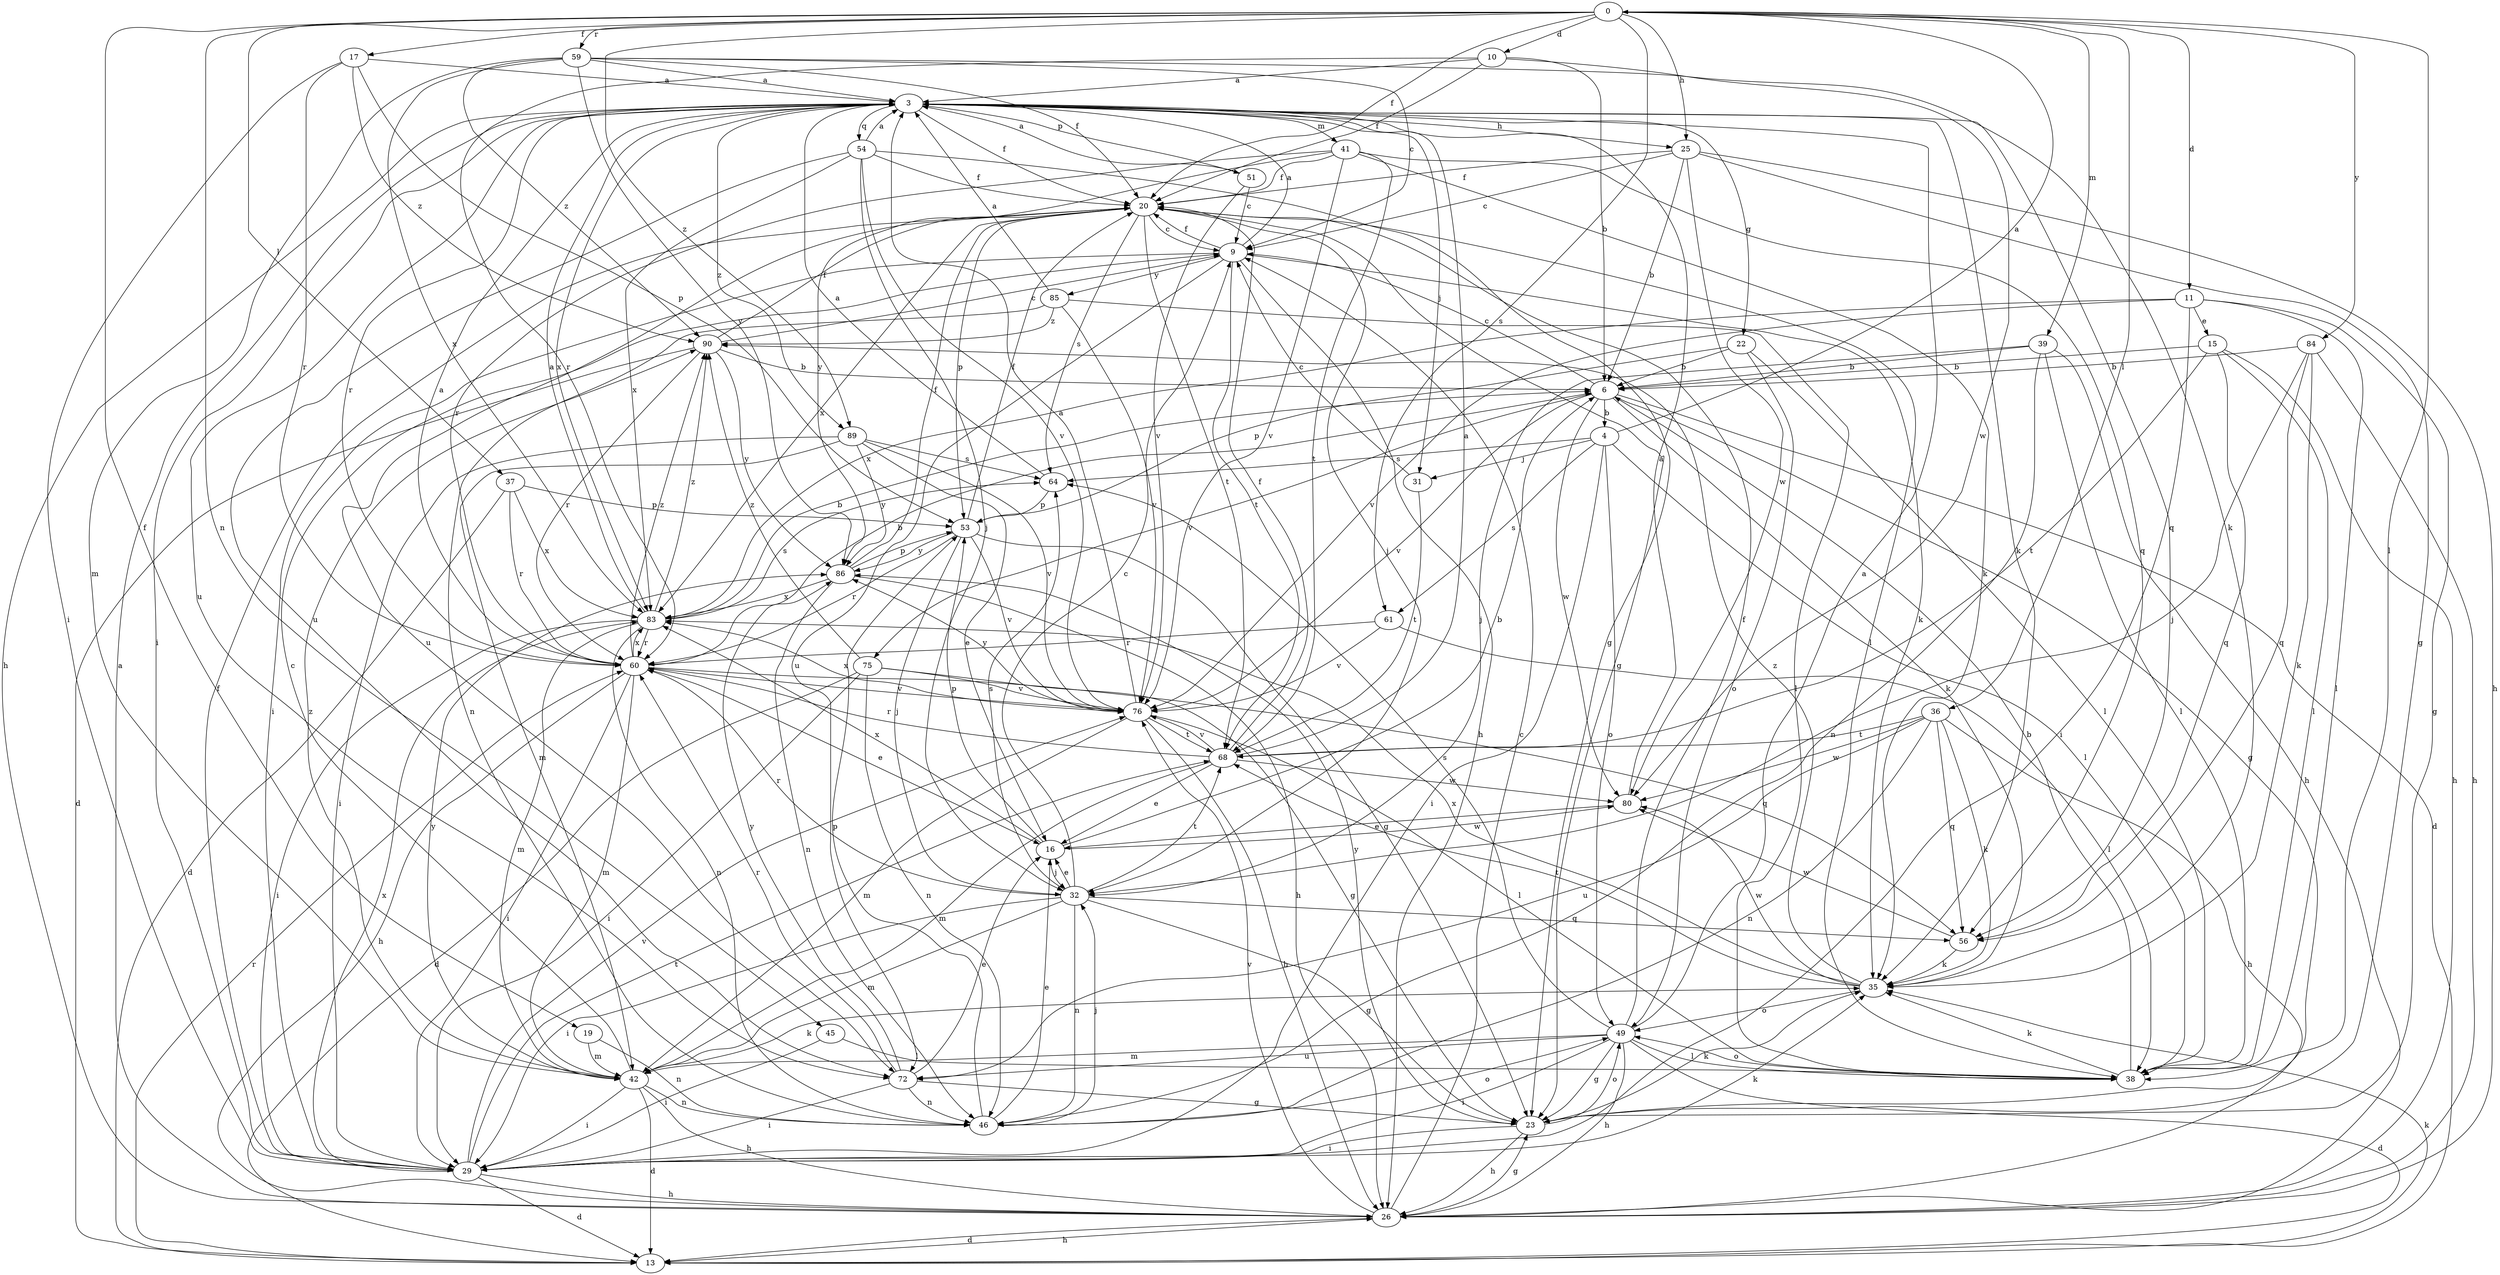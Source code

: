 strict digraph  {
0;
3;
4;
6;
9;
10;
11;
13;
15;
16;
17;
19;
20;
22;
23;
25;
26;
29;
31;
32;
35;
36;
37;
38;
39;
41;
42;
45;
46;
49;
51;
53;
54;
56;
59;
60;
61;
64;
68;
72;
75;
76;
80;
83;
84;
85;
86;
89;
90;
0 -> 10  [label=d];
0 -> 11  [label=d];
0 -> 17  [label=f];
0 -> 19  [label=f];
0 -> 20  [label=f];
0 -> 25  [label=h];
0 -> 36  [label=l];
0 -> 37  [label=l];
0 -> 38  [label=l];
0 -> 39  [label=m];
0 -> 45  [label=n];
0 -> 59  [label=r];
0 -> 61  [label=s];
0 -> 84  [label=y];
0 -> 89  [label=z];
3 -> 20  [label=f];
3 -> 22  [label=g];
3 -> 25  [label=h];
3 -> 26  [label=h];
3 -> 29  [label=i];
3 -> 31  [label=j];
3 -> 35  [label=k];
3 -> 41  [label=m];
3 -> 51  [label=p];
3 -> 54  [label=q];
3 -> 56  [label=q];
3 -> 60  [label=r];
3 -> 72  [label=u];
3 -> 83  [label=x];
3 -> 89  [label=z];
4 -> 0  [label=a];
4 -> 29  [label=i];
4 -> 31  [label=j];
4 -> 38  [label=l];
4 -> 49  [label=o];
4 -> 61  [label=s];
4 -> 64  [label=s];
6 -> 4  [label=b];
6 -> 9  [label=c];
6 -> 13  [label=d];
6 -> 23  [label=g];
6 -> 35  [label=k];
6 -> 75  [label=v];
6 -> 76  [label=v];
6 -> 80  [label=w];
9 -> 3  [label=a];
9 -> 20  [label=f];
9 -> 26  [label=h];
9 -> 29  [label=i];
9 -> 35  [label=k];
9 -> 68  [label=t];
9 -> 72  [label=u];
9 -> 85  [label=y];
10 -> 3  [label=a];
10 -> 6  [label=b];
10 -> 20  [label=f];
10 -> 60  [label=r];
10 -> 80  [label=w];
11 -> 15  [label=e];
11 -> 23  [label=g];
11 -> 29  [label=i];
11 -> 38  [label=l];
11 -> 76  [label=v];
11 -> 83  [label=x];
13 -> 26  [label=h];
13 -> 35  [label=k];
13 -> 60  [label=r];
15 -> 6  [label=b];
15 -> 26  [label=h];
15 -> 38  [label=l];
15 -> 56  [label=q];
15 -> 68  [label=t];
16 -> 6  [label=b];
16 -> 32  [label=j];
16 -> 53  [label=p];
16 -> 80  [label=w];
16 -> 83  [label=x];
17 -> 3  [label=a];
17 -> 29  [label=i];
17 -> 53  [label=p];
17 -> 60  [label=r];
17 -> 90  [label=z];
19 -> 42  [label=m];
19 -> 46  [label=n];
20 -> 9  [label=c];
20 -> 23  [label=g];
20 -> 32  [label=j];
20 -> 38  [label=l];
20 -> 53  [label=p];
20 -> 64  [label=s];
20 -> 68  [label=t];
20 -> 72  [label=u];
20 -> 83  [label=x];
22 -> 6  [label=b];
22 -> 38  [label=l];
22 -> 49  [label=o];
22 -> 53  [label=p];
23 -> 26  [label=h];
23 -> 29  [label=i];
23 -> 35  [label=k];
23 -> 49  [label=o];
23 -> 86  [label=y];
25 -> 6  [label=b];
25 -> 9  [label=c];
25 -> 20  [label=f];
25 -> 23  [label=g];
25 -> 26  [label=h];
25 -> 80  [label=w];
26 -> 3  [label=a];
26 -> 9  [label=c];
26 -> 13  [label=d];
26 -> 23  [label=g];
26 -> 76  [label=v];
29 -> 13  [label=d];
29 -> 20  [label=f];
29 -> 26  [label=h];
29 -> 35  [label=k];
29 -> 68  [label=t];
29 -> 76  [label=v];
29 -> 83  [label=x];
31 -> 9  [label=c];
31 -> 68  [label=t];
32 -> 9  [label=c];
32 -> 16  [label=e];
32 -> 23  [label=g];
32 -> 29  [label=i];
32 -> 42  [label=m];
32 -> 46  [label=n];
32 -> 56  [label=q];
32 -> 60  [label=r];
32 -> 64  [label=s];
32 -> 68  [label=t];
35 -> 49  [label=o];
35 -> 68  [label=t];
35 -> 80  [label=w];
35 -> 83  [label=x];
35 -> 90  [label=z];
36 -> 26  [label=h];
36 -> 35  [label=k];
36 -> 46  [label=n];
36 -> 56  [label=q];
36 -> 68  [label=t];
36 -> 72  [label=u];
36 -> 80  [label=w];
37 -> 13  [label=d];
37 -> 53  [label=p];
37 -> 60  [label=r];
37 -> 83  [label=x];
38 -> 6  [label=b];
38 -> 35  [label=k];
38 -> 49  [label=o];
39 -> 6  [label=b];
39 -> 26  [label=h];
39 -> 32  [label=j];
39 -> 38  [label=l];
39 -> 46  [label=n];
41 -> 20  [label=f];
41 -> 35  [label=k];
41 -> 56  [label=q];
41 -> 60  [label=r];
41 -> 68  [label=t];
41 -> 76  [label=v];
41 -> 86  [label=y];
42 -> 9  [label=c];
42 -> 13  [label=d];
42 -> 26  [label=h];
42 -> 29  [label=i];
42 -> 35  [label=k];
42 -> 46  [label=n];
42 -> 86  [label=y];
42 -> 90  [label=z];
45 -> 29  [label=i];
45 -> 38  [label=l];
46 -> 16  [label=e];
46 -> 32  [label=j];
46 -> 49  [label=o];
46 -> 53  [label=p];
49 -> 3  [label=a];
49 -> 13  [label=d];
49 -> 20  [label=f];
49 -> 23  [label=g];
49 -> 26  [label=h];
49 -> 29  [label=i];
49 -> 38  [label=l];
49 -> 42  [label=m];
49 -> 64  [label=s];
49 -> 72  [label=u];
51 -> 3  [label=a];
51 -> 9  [label=c];
51 -> 76  [label=v];
53 -> 20  [label=f];
53 -> 23  [label=g];
53 -> 32  [label=j];
53 -> 60  [label=r];
53 -> 76  [label=v];
53 -> 86  [label=y];
54 -> 3  [label=a];
54 -> 20  [label=f];
54 -> 23  [label=g];
54 -> 32  [label=j];
54 -> 72  [label=u];
54 -> 76  [label=v];
54 -> 83  [label=x];
56 -> 35  [label=k];
56 -> 80  [label=w];
59 -> 3  [label=a];
59 -> 9  [label=c];
59 -> 20  [label=f];
59 -> 35  [label=k];
59 -> 42  [label=m];
59 -> 83  [label=x];
59 -> 86  [label=y];
59 -> 90  [label=z];
60 -> 3  [label=a];
60 -> 6  [label=b];
60 -> 16  [label=e];
60 -> 26  [label=h];
60 -> 29  [label=i];
60 -> 42  [label=m];
60 -> 56  [label=q];
60 -> 76  [label=v];
60 -> 83  [label=x];
60 -> 90  [label=z];
61 -> 38  [label=l];
61 -> 60  [label=r];
61 -> 76  [label=v];
64 -> 3  [label=a];
64 -> 53  [label=p];
68 -> 3  [label=a];
68 -> 16  [label=e];
68 -> 20  [label=f];
68 -> 42  [label=m];
68 -> 60  [label=r];
68 -> 76  [label=v];
68 -> 80  [label=w];
72 -> 16  [label=e];
72 -> 23  [label=g];
72 -> 29  [label=i];
72 -> 46  [label=n];
72 -> 60  [label=r];
72 -> 86  [label=y];
75 -> 13  [label=d];
75 -> 23  [label=g];
75 -> 29  [label=i];
75 -> 46  [label=n];
75 -> 76  [label=v];
75 -> 90  [label=z];
76 -> 3  [label=a];
76 -> 26  [label=h];
76 -> 38  [label=l];
76 -> 42  [label=m];
76 -> 68  [label=t];
76 -> 83  [label=x];
76 -> 86  [label=y];
80 -> 3  [label=a];
80 -> 16  [label=e];
83 -> 3  [label=a];
83 -> 6  [label=b];
83 -> 29  [label=i];
83 -> 42  [label=m];
83 -> 46  [label=n];
83 -> 60  [label=r];
83 -> 64  [label=s];
83 -> 90  [label=z];
84 -> 6  [label=b];
84 -> 26  [label=h];
84 -> 32  [label=j];
84 -> 35  [label=k];
84 -> 56  [label=q];
85 -> 3  [label=a];
85 -> 38  [label=l];
85 -> 46  [label=n];
85 -> 76  [label=v];
85 -> 90  [label=z];
86 -> 20  [label=f];
86 -> 26  [label=h];
86 -> 46  [label=n];
86 -> 53  [label=p];
86 -> 83  [label=x];
89 -> 16  [label=e];
89 -> 29  [label=i];
89 -> 42  [label=m];
89 -> 64  [label=s];
89 -> 76  [label=v];
89 -> 86  [label=y];
90 -> 6  [label=b];
90 -> 9  [label=c];
90 -> 13  [label=d];
90 -> 20  [label=f];
90 -> 60  [label=r];
90 -> 86  [label=y];
}

